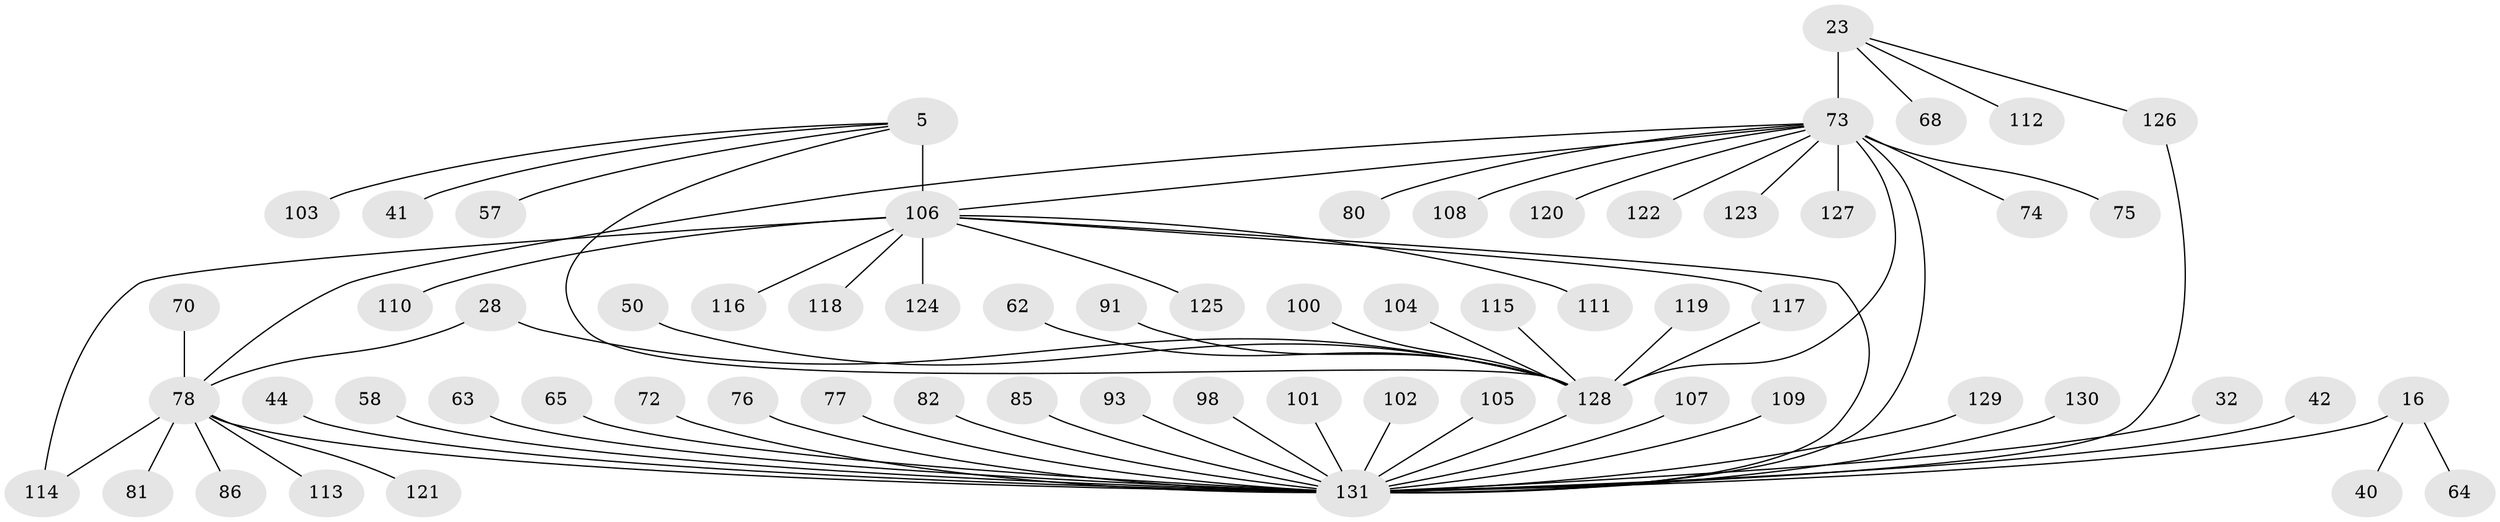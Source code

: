 // original degree distribution, {9: 0.061068702290076333, 12: 0.03816793893129771, 8: 0.022900763358778626, 6: 0.03816793893129771, 10: 0.022900763358778626, 13: 0.007633587786259542, 5: 0.007633587786259542, 7: 0.022900763358778626, 11: 0.007633587786259542, 1: 0.549618320610687, 2: 0.19083969465648856, 3: 0.030534351145038167}
// Generated by graph-tools (version 1.1) at 2025/58/03/04/25 21:58:31]
// undirected, 65 vertices, 72 edges
graph export_dot {
graph [start="1"]
  node [color=gray90,style=filled];
  5 [super="+3"];
  16 [super="+15"];
  23 [super="+20"];
  28 [super="+25"];
  32;
  40;
  41;
  42;
  44;
  50;
  57;
  58;
  62;
  63;
  64;
  65;
  68;
  70;
  72;
  73 [super="+24+48+60+56"];
  74;
  75;
  76;
  77;
  78 [super="+66+12"];
  80;
  81 [super="+55"];
  82;
  85;
  86;
  91;
  93 [super="+33"];
  98;
  100;
  101 [super="+84"];
  102 [super="+94"];
  103 [super="+67"];
  104;
  105;
  106 [super="+97"];
  107;
  108;
  109 [super="+99"];
  110;
  111;
  112;
  113;
  114;
  115;
  116;
  117;
  118 [super="+37"];
  119;
  120;
  121 [super="+90"];
  122;
  123 [super="+35"];
  124 [super="+79"];
  125;
  126;
  127 [super="+95"];
  128 [super="+30+31+36+29+45+47"];
  129;
  130;
  131 [super="+14+51+18+96+69"];
  5 -- 41;
  5 -- 57;
  5 -- 103;
  5 -- 128;
  5 -- 106 [weight=8];
  16 -- 40;
  16 -- 64;
  16 -- 131 [weight=8];
  23 -- 126;
  23 -- 112;
  23 -- 68;
  23 -- 73 [weight=8];
  28 -- 78 [weight=2];
  28 -- 128 [weight=8];
  32 -- 131;
  42 -- 131;
  44 -- 131;
  50 -- 128;
  58 -- 131;
  62 -- 128;
  63 -- 131;
  65 -- 131;
  70 -- 78;
  72 -- 131;
  73 -- 128 [weight=2];
  73 -- 74;
  73 -- 75;
  73 -- 78;
  73 -- 80;
  73 -- 120;
  73 -- 106;
  73 -- 108;
  73 -- 122;
  73 -- 123;
  73 -- 127;
  73 -- 131 [weight=2];
  76 -- 131;
  77 -- 131;
  78 -- 131 [weight=13];
  78 -- 113;
  78 -- 114;
  78 -- 81;
  78 -- 86;
  78 -- 121;
  82 -- 131;
  85 -- 131;
  91 -- 128;
  93 -- 131;
  98 -- 131;
  100 -- 128;
  101 -- 131;
  102 -- 131;
  104 -- 128;
  105 -- 131;
  106 -- 131 [weight=4];
  106 -- 110;
  106 -- 111;
  106 -- 114;
  106 -- 116;
  106 -- 117;
  106 -- 118;
  106 -- 124;
  106 -- 125;
  107 -- 131;
  109 -- 131;
  115 -- 128;
  117 -- 128;
  119 -- 128;
  126 -- 131;
  128 -- 131 [weight=2];
  129 -- 131;
  130 -- 131;
}
